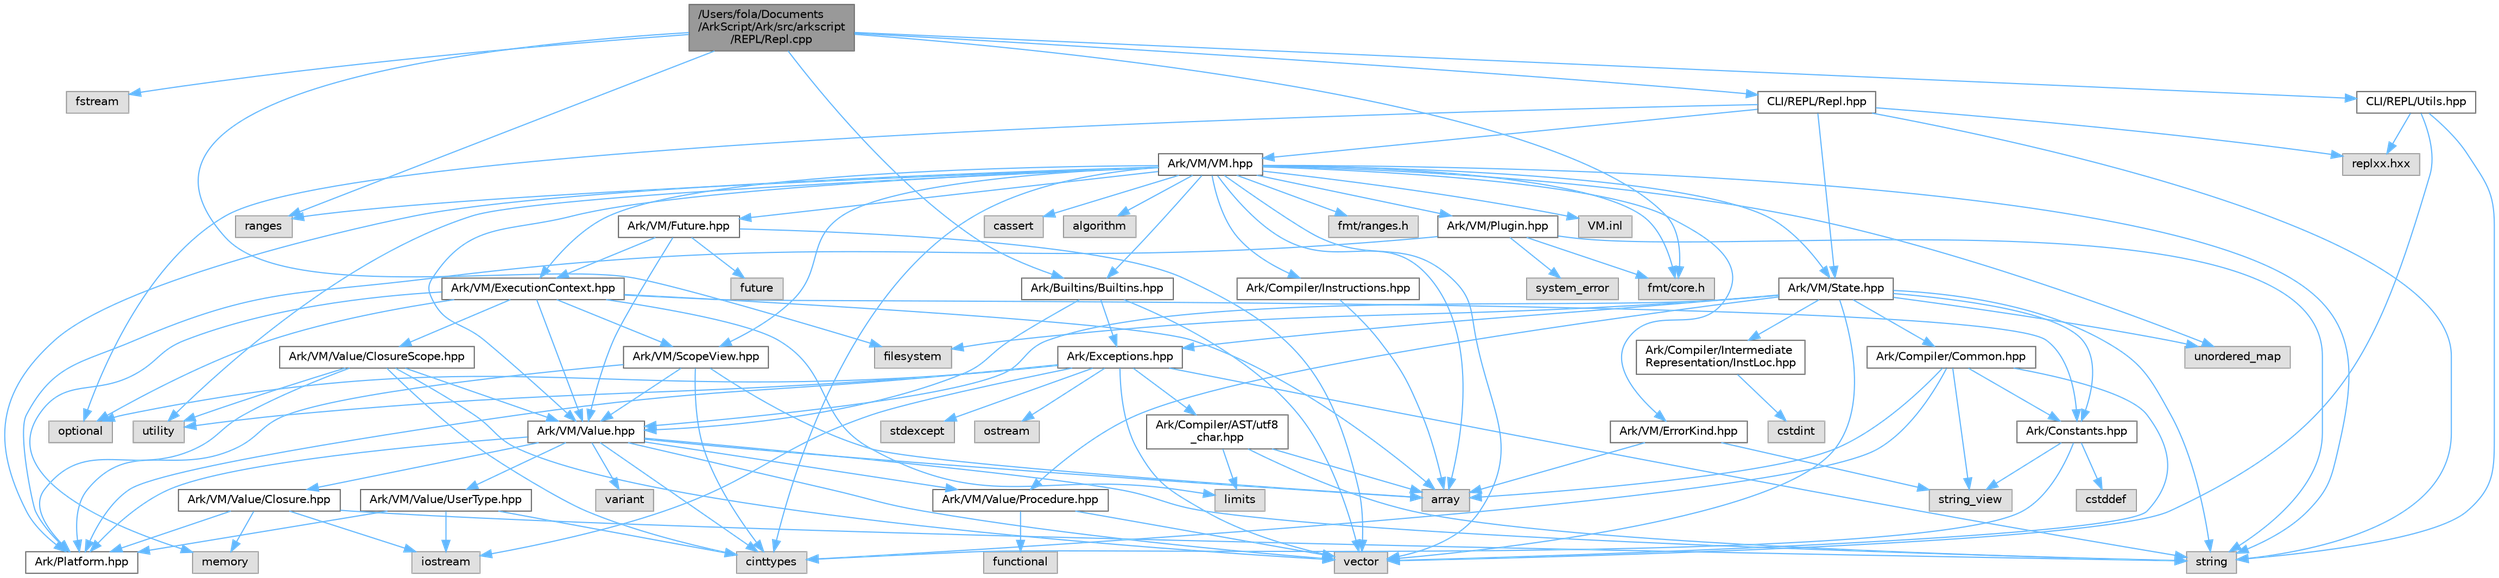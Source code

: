 digraph "/Users/fola/Documents/ArkScript/Ark/src/arkscript/REPL/Repl.cpp"
{
 // INTERACTIVE_SVG=YES
 // LATEX_PDF_SIZE
  bgcolor="transparent";
  edge [fontname=Helvetica,fontsize=10,labelfontname=Helvetica,labelfontsize=10];
  node [fontname=Helvetica,fontsize=10,shape=box,height=0.2,width=0.4];
  Node1 [id="Node000001",label="/Users/fola/Documents\l/ArkScript/Ark/src/arkscript\l/REPL/Repl.cpp",height=0.2,width=0.4,color="gray40", fillcolor="grey60", style="filled", fontcolor="black",tooltip=" "];
  Node1 -> Node2 [id="edge1_Node000001_Node000002",color="steelblue1",style="solid",tooltip=" "];
  Node2 [id="Node000002",label="fstream",height=0.2,width=0.4,color="grey60", fillcolor="#E0E0E0", style="filled",tooltip=" "];
  Node1 -> Node3 [id="edge2_Node000001_Node000003",color="steelblue1",style="solid",tooltip=" "];
  Node3 [id="Node000003",label="filesystem",height=0.2,width=0.4,color="grey60", fillcolor="#E0E0E0", style="filled",tooltip=" "];
  Node1 -> Node4 [id="edge3_Node000001_Node000004",color="steelblue1",style="solid",tooltip=" "];
  Node4 [id="Node000004",label="fmt/core.h",height=0.2,width=0.4,color="grey60", fillcolor="#E0E0E0", style="filled",tooltip=" "];
  Node1 -> Node5 [id="edge4_Node000001_Node000005",color="steelblue1",style="solid",tooltip=" "];
  Node5 [id="Node000005",label="ranges",height=0.2,width=0.4,color="grey60", fillcolor="#E0E0E0", style="filled",tooltip=" "];
  Node1 -> Node6 [id="edge5_Node000001_Node000006",color="steelblue1",style="solid",tooltip=" "];
  Node6 [id="Node000006",label="Ark/Builtins/Builtins.hpp",height=0.2,width=0.4,color="grey40", fillcolor="white", style="filled",URL="$da/d84/Builtins_8hpp.html",tooltip="Host the declaration of all the ArkScript builtins."];
  Node6 -> Node7 [id="edge6_Node000006_Node000007",color="steelblue1",style="solid",tooltip=" "];
  Node7 [id="Node000007",label="vector",height=0.2,width=0.4,color="grey60", fillcolor="#E0E0E0", style="filled",tooltip=" "];
  Node6 -> Node8 [id="edge7_Node000006_Node000008",color="steelblue1",style="solid",tooltip=" "];
  Node8 [id="Node000008",label="Ark/VM/Value.hpp",height=0.2,width=0.4,color="grey40", fillcolor="white", style="filled",URL="$de/dfd/Value_8hpp.html",tooltip="Default value type handled by the virtual machine."];
  Node8 -> Node7 [id="edge8_Node000008_Node000007",color="steelblue1",style="solid",tooltip=" "];
  Node8 -> Node9 [id="edge9_Node000008_Node000009",color="steelblue1",style="solid",tooltip=" "];
  Node9 [id="Node000009",label="variant",height=0.2,width=0.4,color="grey60", fillcolor="#E0E0E0", style="filled",tooltip=" "];
  Node8 -> Node10 [id="edge10_Node000008_Node000010",color="steelblue1",style="solid",tooltip=" "];
  Node10 [id="Node000010",label="string",height=0.2,width=0.4,color="grey60", fillcolor="#E0E0E0", style="filled",tooltip=" "];
  Node8 -> Node11 [id="edge11_Node000008_Node000011",color="steelblue1",style="solid",tooltip=" "];
  Node11 [id="Node000011",label="cinttypes",height=0.2,width=0.4,color="grey60", fillcolor="#E0E0E0", style="filled",tooltip=" "];
  Node8 -> Node12 [id="edge12_Node000008_Node000012",color="steelblue1",style="solid",tooltip=" "];
  Node12 [id="Node000012",label="array",height=0.2,width=0.4,color="grey60", fillcolor="#E0E0E0", style="filled",tooltip=" "];
  Node8 -> Node13 [id="edge13_Node000008_Node000013",color="steelblue1",style="solid",tooltip=" "];
  Node13 [id="Node000013",label="Ark/VM/Value/Closure.hpp",height=0.2,width=0.4,color="grey40", fillcolor="white", style="filled",URL="$dc/dd5/Closure_8hpp.html",tooltip="Subtype of the value type, handling closures."];
  Node13 -> Node14 [id="edge14_Node000013_Node000014",color="steelblue1",style="solid",tooltip=" "];
  Node14 [id="Node000014",label="memory",height=0.2,width=0.4,color="grey60", fillcolor="#E0E0E0", style="filled",tooltip=" "];
  Node13 -> Node15 [id="edge15_Node000013_Node000015",color="steelblue1",style="solid",tooltip=" "];
  Node15 [id="Node000015",label="iostream",height=0.2,width=0.4,color="grey60", fillcolor="#E0E0E0", style="filled",tooltip=" "];
  Node13 -> Node10 [id="edge16_Node000013_Node000010",color="steelblue1",style="solid",tooltip=" "];
  Node13 -> Node16 [id="edge17_Node000013_Node000016",color="steelblue1",style="solid",tooltip=" "];
  Node16 [id="Node000016",label="Ark/Platform.hpp",height=0.2,width=0.4,color="grey40", fillcolor="white", style="filled",URL="$d5/d40/Platform_8hpp.html",tooltip="ArkScript configuration macros."];
  Node8 -> Node17 [id="edge18_Node000008_Node000017",color="steelblue1",style="solid",tooltip=" "];
  Node17 [id="Node000017",label="Ark/VM/Value/UserType.hpp",height=0.2,width=0.4,color="grey40", fillcolor="white", style="filled",URL="$dc/d3d/UserType_8hpp.html",tooltip="Subtype of the value, capable of handling any C++ type."];
  Node17 -> Node15 [id="edge19_Node000017_Node000015",color="steelblue1",style="solid",tooltip=" "];
  Node17 -> Node11 [id="edge20_Node000017_Node000011",color="steelblue1",style="solid",tooltip=" "];
  Node17 -> Node16 [id="edge21_Node000017_Node000016",color="steelblue1",style="solid",tooltip=" "];
  Node8 -> Node18 [id="edge22_Node000008_Node000018",color="steelblue1",style="solid",tooltip=" "];
  Node18 [id="Node000018",label="Ark/VM/Value/Procedure.hpp",height=0.2,width=0.4,color="grey40", fillcolor="white", style="filled",URL="$da/dcf/Procedure_8hpp.html",tooltip="Wrapper object for user-defined functions."];
  Node18 -> Node19 [id="edge23_Node000018_Node000019",color="steelblue1",style="solid",tooltip=" "];
  Node19 [id="Node000019",label="functional",height=0.2,width=0.4,color="grey60", fillcolor="#E0E0E0", style="filled",tooltip=" "];
  Node18 -> Node7 [id="edge24_Node000018_Node000007",color="steelblue1",style="solid",tooltip=" "];
  Node8 -> Node16 [id="edge25_Node000008_Node000016",color="steelblue1",style="solid",tooltip=" "];
  Node6 -> Node20 [id="edge26_Node000006_Node000020",color="steelblue1",style="solid",tooltip=" "];
  Node20 [id="Node000020",label="Ark/Exceptions.hpp",height=0.2,width=0.4,color="grey40", fillcolor="white", style="filled",URL="$d2/de9/Exceptions_8hpp.html",tooltip="ArkScript homemade exceptions."];
  Node20 -> Node10 [id="edge27_Node000020_Node000010",color="steelblue1",style="solid",tooltip=" "];
  Node20 -> Node21 [id="edge28_Node000020_Node000021",color="steelblue1",style="solid",tooltip=" "];
  Node21 [id="Node000021",label="utility",height=0.2,width=0.4,color="grey60", fillcolor="#E0E0E0", style="filled",tooltip=" "];
  Node20 -> Node7 [id="edge29_Node000020_Node000007",color="steelblue1",style="solid",tooltip=" "];
  Node20 -> Node22 [id="edge30_Node000020_Node000022",color="steelblue1",style="solid",tooltip=" "];
  Node22 [id="Node000022",label="stdexcept",height=0.2,width=0.4,color="grey60", fillcolor="#E0E0E0", style="filled",tooltip=" "];
  Node20 -> Node23 [id="edge31_Node000020_Node000023",color="steelblue1",style="solid",tooltip=" "];
  Node23 [id="Node000023",label="optional",height=0.2,width=0.4,color="grey60", fillcolor="#E0E0E0", style="filled",tooltip=" "];
  Node20 -> Node24 [id="edge32_Node000020_Node000024",color="steelblue1",style="solid",tooltip=" "];
  Node24 [id="Node000024",label="ostream",height=0.2,width=0.4,color="grey60", fillcolor="#E0E0E0", style="filled",tooltip=" "];
  Node20 -> Node15 [id="edge33_Node000020_Node000015",color="steelblue1",style="solid",tooltip=" "];
  Node20 -> Node25 [id="edge34_Node000020_Node000025",color="steelblue1",style="solid",tooltip=" "];
  Node25 [id="Node000025",label="Ark/Compiler/AST/utf8\l_char.hpp",height=0.2,width=0.4,color="grey40", fillcolor="white", style="filled",URL="$db/d4e/utf8__char_8hpp.html",tooltip=" "];
  Node25 -> Node12 [id="edge35_Node000025_Node000012",color="steelblue1",style="solid",tooltip=" "];
  Node25 -> Node10 [id="edge36_Node000025_Node000010",color="steelblue1",style="solid",tooltip=" "];
  Node25 -> Node26 [id="edge37_Node000025_Node000026",color="steelblue1",style="solid",tooltip=" "];
  Node26 [id="Node000026",label="limits",height=0.2,width=0.4,color="grey60", fillcolor="#E0E0E0", style="filled",tooltip=" "];
  Node20 -> Node16 [id="edge38_Node000020_Node000016",color="steelblue1",style="solid",tooltip=" "];
  Node1 -> Node27 [id="edge39_Node000001_Node000027",color="steelblue1",style="solid",tooltip=" "];
  Node27 [id="Node000027",label="CLI/REPL/Repl.hpp",height=0.2,width=0.4,color="grey40", fillcolor="white", style="filled",URL="$d5/da5/Repl_8hpp.html",tooltip="ArkScript REPL - Read Eval Print Loop."];
  Node27 -> Node10 [id="edge40_Node000027_Node000010",color="steelblue1",style="solid",tooltip=" "];
  Node27 -> Node23 [id="edge41_Node000027_Node000023",color="steelblue1",style="solid",tooltip=" "];
  Node27 -> Node28 [id="edge42_Node000027_Node000028",color="steelblue1",style="solid",tooltip=" "];
  Node28 [id="Node000028",label="Ark/VM/VM.hpp",height=0.2,width=0.4,color="grey40", fillcolor="white", style="filled",URL="$d1/d91/VM_8hpp.html",tooltip="The ArkScript virtual machine."];
  Node28 -> Node12 [id="edge43_Node000028_Node000012",color="steelblue1",style="solid",tooltip=" "];
  Node28 -> Node7 [id="edge44_Node000028_Node000007",color="steelblue1",style="solid",tooltip=" "];
  Node28 -> Node10 [id="edge45_Node000028_Node000010",color="steelblue1",style="solid",tooltip=" "];
  Node28 -> Node5 [id="edge46_Node000028_Node000005",color="steelblue1",style="solid",tooltip=" "];
  Node28 -> Node29 [id="edge47_Node000028_Node000029",color="steelblue1",style="solid",tooltip=" "];
  Node29 [id="Node000029",label="cassert",height=0.2,width=0.4,color="grey60", fillcolor="#E0E0E0", style="filled",tooltip=" "];
  Node28 -> Node21 [id="edge48_Node000028_Node000021",color="steelblue1",style="solid",tooltip=" "];
  Node28 -> Node11 [id="edge49_Node000028_Node000011",color="steelblue1",style="solid",tooltip=" "];
  Node28 -> Node30 [id="edge50_Node000028_Node000030",color="steelblue1",style="solid",tooltip=" "];
  Node30 [id="Node000030",label="unordered_map",height=0.2,width=0.4,color="grey60", fillcolor="#E0E0E0", style="filled",tooltip=" "];
  Node28 -> Node31 [id="edge51_Node000028_Node000031",color="steelblue1",style="solid",tooltip=" "];
  Node31 [id="Node000031",label="algorithm",height=0.2,width=0.4,color="grey60", fillcolor="#E0E0E0", style="filled",tooltip=" "];
  Node28 -> Node4 [id="edge52_Node000028_Node000004",color="steelblue1",style="solid",tooltip=" "];
  Node28 -> Node32 [id="edge53_Node000028_Node000032",color="steelblue1",style="solid",tooltip=" "];
  Node32 [id="Node000032",label="fmt/ranges.h",height=0.2,width=0.4,color="grey60", fillcolor="#E0E0E0", style="filled",tooltip=" "];
  Node28 -> Node33 [id="edge54_Node000028_Node000033",color="steelblue1",style="solid",tooltip=" "];
  Node33 [id="Node000033",label="Ark/Compiler/Instructions.hpp",height=0.2,width=0.4,color="grey40", fillcolor="white", style="filled",URL="$d8/daa/Instructions_8hpp.html",tooltip="The different instructions used by the compiler and virtual machine."];
  Node33 -> Node12 [id="edge55_Node000033_Node000012",color="steelblue1",style="solid",tooltip=" "];
  Node28 -> Node8 [id="edge56_Node000028_Node000008",color="steelblue1",style="solid",tooltip=" "];
  Node28 -> Node34 [id="edge57_Node000028_Node000034",color="steelblue1",style="solid",tooltip=" "];
  Node34 [id="Node000034",label="Ark/VM/State.hpp",height=0.2,width=0.4,color="grey40", fillcolor="white", style="filled",URL="$d0/db5/State_8hpp.html",tooltip="State used by the virtual machine: it loads the bytecode, can compile it if needed,..."];
  Node34 -> Node10 [id="edge58_Node000034_Node000010",color="steelblue1",style="solid",tooltip=" "];
  Node34 -> Node7 [id="edge59_Node000034_Node000007",color="steelblue1",style="solid",tooltip=" "];
  Node34 -> Node30 [id="edge60_Node000034_Node000030",color="steelblue1",style="solid",tooltip=" "];
  Node34 -> Node3 [id="edge61_Node000034_Node000003",color="steelblue1",style="solid",tooltip=" "];
  Node34 -> Node35 [id="edge62_Node000034_Node000035",color="steelblue1",style="solid",tooltip=" "];
  Node35 [id="Node000035",label="Ark/Constants.hpp",height=0.2,width=0.4,color="grey40", fillcolor="white", style="filled",URL="$d6/de9/Constants_8hpp.html",tooltip="Constants used by ArkScript."];
  Node35 -> Node36 [id="edge63_Node000035_Node000036",color="steelblue1",style="solid",tooltip=" "];
  Node36 [id="Node000036",label="string_view",height=0.2,width=0.4,color="grey60", fillcolor="#E0E0E0", style="filled",tooltip=" "];
  Node35 -> Node11 [id="edge64_Node000035_Node000011",color="steelblue1",style="solid",tooltip=" "];
  Node35 -> Node37 [id="edge65_Node000035_Node000037",color="steelblue1",style="solid",tooltip=" "];
  Node37 [id="Node000037",label="cstddef",height=0.2,width=0.4,color="grey60", fillcolor="#E0E0E0", style="filled",tooltip=" "];
  Node34 -> Node8 [id="edge66_Node000034_Node000008",color="steelblue1",style="solid",tooltip=" "];
  Node34 -> Node18 [id="edge67_Node000034_Node000018",color="steelblue1",style="solid",tooltip=" "];
  Node34 -> Node38 [id="edge68_Node000034_Node000038",color="steelblue1",style="solid",tooltip=" "];
  Node38 [id="Node000038",label="Ark/Compiler/Common.hpp",height=0.2,width=0.4,color="grey40", fillcolor="white", style="filled",URL="$d8/ddd/Common_8hpp.html",tooltip="Common code for the compiler."];
  Node38 -> Node12 [id="edge69_Node000038_Node000012",color="steelblue1",style="solid",tooltip=" "];
  Node38 -> Node36 [id="edge70_Node000038_Node000036",color="steelblue1",style="solid",tooltip=" "];
  Node38 -> Node7 [id="edge71_Node000038_Node000007",color="steelblue1",style="solid",tooltip=" "];
  Node38 -> Node11 [id="edge72_Node000038_Node000011",color="steelblue1",style="solid",tooltip=" "];
  Node38 -> Node35 [id="edge73_Node000038_Node000035",color="steelblue1",style="solid",tooltip=" "];
  Node34 -> Node20 [id="edge74_Node000034_Node000020",color="steelblue1",style="solid",tooltip=" "];
  Node34 -> Node39 [id="edge75_Node000034_Node000039",color="steelblue1",style="solid",tooltip=" "];
  Node39 [id="Node000039",label="Ark/Compiler/Intermediate\lRepresentation/InstLoc.hpp",height=0.2,width=0.4,color="grey40", fillcolor="white", style="filled",URL="$d5/d3a/InstLoc_8hpp.html",tooltip=" "];
  Node39 -> Node40 [id="edge76_Node000039_Node000040",color="steelblue1",style="solid",tooltip=" "];
  Node40 [id="Node000040",label="cstdint",height=0.2,width=0.4,color="grey60", fillcolor="#E0E0E0", style="filled",tooltip=" "];
  Node28 -> Node41 [id="edge77_Node000028_Node000041",color="steelblue1",style="solid",tooltip=" "];
  Node41 [id="Node000041",label="Ark/VM/ScopeView.hpp",height=0.2,width=0.4,color="grey40", fillcolor="white", style="filled",URL="$d8/d45/ScopeView_8hpp.html",tooltip=" "];
  Node41 -> Node12 [id="edge78_Node000041_Node000012",color="steelblue1",style="solid",tooltip=" "];
  Node41 -> Node11 [id="edge79_Node000041_Node000011",color="steelblue1",style="solid",tooltip=" "];
  Node41 -> Node16 [id="edge80_Node000041_Node000016",color="steelblue1",style="solid",tooltip=" "];
  Node41 -> Node8 [id="edge81_Node000041_Node000008",color="steelblue1",style="solid",tooltip=" "];
  Node28 -> Node42 [id="edge82_Node000028_Node000042",color="steelblue1",style="solid",tooltip=" "];
  Node42 [id="Node000042",label="Ark/VM/ErrorKind.hpp",height=0.2,width=0.4,color="grey40", fillcolor="white", style="filled",URL="$de/df9/ErrorKind_8hpp.html",tooltip=" "];
  Node42 -> Node12 [id="edge83_Node000042_Node000012",color="steelblue1",style="solid",tooltip=" "];
  Node42 -> Node36 [id="edge84_Node000042_Node000036",color="steelblue1",style="solid",tooltip=" "];
  Node28 -> Node43 [id="edge85_Node000028_Node000043",color="steelblue1",style="solid",tooltip=" "];
  Node43 [id="Node000043",label="Ark/VM/ExecutionContext.hpp",height=0.2,width=0.4,color="grey40", fillcolor="white", style="filled",URL="$db/df6/ExecutionContext_8hpp.html",tooltip="Keeping track of the internal data needed by the VM."];
  Node43 -> Node12 [id="edge86_Node000043_Node000012",color="steelblue1",style="solid",tooltip=" "];
  Node43 -> Node26 [id="edge87_Node000043_Node000026",color="steelblue1",style="solid",tooltip=" "];
  Node43 -> Node14 [id="edge88_Node000043_Node000014",color="steelblue1",style="solid",tooltip=" "];
  Node43 -> Node23 [id="edge89_Node000043_Node000023",color="steelblue1",style="solid",tooltip=" "];
  Node43 -> Node35 [id="edge90_Node000043_Node000035",color="steelblue1",style="solid",tooltip=" "];
  Node43 -> Node8 [id="edge91_Node000043_Node000008",color="steelblue1",style="solid",tooltip=" "];
  Node43 -> Node41 [id="edge92_Node000043_Node000041",color="steelblue1",style="solid",tooltip=" "];
  Node43 -> Node44 [id="edge93_Node000043_Node000044",color="steelblue1",style="solid",tooltip=" "];
  Node44 [id="Node000044",label="Ark/VM/Value/ClosureScope.hpp",height=0.2,width=0.4,color="grey40", fillcolor="white", style="filled",URL="$d1/d71/ClosureScope_8hpp.html",tooltip="Subtype of the value type, handling closures."];
  Node44 -> Node7 [id="edge94_Node000044_Node000007",color="steelblue1",style="solid",tooltip=" "];
  Node44 -> Node21 [id="edge95_Node000044_Node000021",color="steelblue1",style="solid",tooltip=" "];
  Node44 -> Node11 [id="edge96_Node000044_Node000011",color="steelblue1",style="solid",tooltip=" "];
  Node44 -> Node16 [id="edge97_Node000044_Node000016",color="steelblue1",style="solid",tooltip=" "];
  Node44 -> Node8 [id="edge98_Node000044_Node000008",color="steelblue1",style="solid",tooltip=" "];
  Node28 -> Node6 [id="edge99_Node000028_Node000006",color="steelblue1",style="solid",tooltip=" "];
  Node28 -> Node16 [id="edge100_Node000028_Node000016",color="steelblue1",style="solid",tooltip=" "];
  Node28 -> Node45 [id="edge101_Node000028_Node000045",color="steelblue1",style="solid",tooltip=" "];
  Node45 [id="Node000045",label="Ark/VM/Plugin.hpp",height=0.2,width=0.4,color="grey40", fillcolor="white", style="filled",URL="$db/d0e/Plugin_8hpp.html",tooltip="Loads .dll/.so/.dynlib files."];
  Node45 -> Node16 [id="edge102_Node000045_Node000016",color="steelblue1",style="solid",tooltip=" "];
  Node45 -> Node10 [id="edge103_Node000045_Node000010",color="steelblue1",style="solid",tooltip=" "];
  Node45 -> Node46 [id="edge104_Node000045_Node000046",color="steelblue1",style="solid",tooltip=" "];
  Node46 [id="Node000046",label="system_error",height=0.2,width=0.4,color="grey60", fillcolor="#E0E0E0", style="filled",tooltip=" "];
  Node45 -> Node4 [id="edge105_Node000045_Node000004",color="steelblue1",style="solid",tooltip=" "];
  Node28 -> Node47 [id="edge106_Node000028_Node000047",color="steelblue1",style="solid",tooltip=" "];
  Node47 [id="Node000047",label="Ark/VM/Future.hpp",height=0.2,width=0.4,color="grey40", fillcolor="white", style="filled",URL="$d0/dda/Future_8hpp.html",tooltip="Internal object to resolve asynchronously a function call in ArkScript."];
  Node47 -> Node48 [id="edge107_Node000047_Node000048",color="steelblue1",style="solid",tooltip=" "];
  Node48 [id="Node000048",label="future",height=0.2,width=0.4,color="grey60", fillcolor="#E0E0E0", style="filled",tooltip=" "];
  Node47 -> Node7 [id="edge108_Node000047_Node000007",color="steelblue1",style="solid",tooltip=" "];
  Node47 -> Node8 [id="edge109_Node000047_Node000008",color="steelblue1",style="solid",tooltip=" "];
  Node47 -> Node43 [id="edge110_Node000047_Node000043",color="steelblue1",style="solid",tooltip=" "];
  Node28 -> Node49 [id="edge111_Node000028_Node000049",color="steelblue1",style="solid",tooltip=" "];
  Node49 [id="Node000049",label="VM.inl",height=0.2,width=0.4,color="grey60", fillcolor="#E0E0E0", style="filled",tooltip=" "];
  Node27 -> Node34 [id="edge112_Node000027_Node000034",color="steelblue1",style="solid",tooltip=" "];
  Node27 -> Node50 [id="edge113_Node000027_Node000050",color="steelblue1",style="solid",tooltip=" "];
  Node50 [id="Node000050",label="replxx.hxx",height=0.2,width=0.4,color="grey60", fillcolor="#E0E0E0", style="filled",tooltip=" "];
  Node1 -> Node51 [id="edge114_Node000001_Node000051",color="steelblue1",style="solid",tooltip=" "];
  Node51 [id="Node000051",label="CLI/REPL/Utils.hpp",height=0.2,width=0.4,color="grey40", fillcolor="white", style="filled",URL="$df/d85/CLI_2REPL_2Utils_8hpp.html",tooltip="replxx utilities"];
  Node51 -> Node7 [id="edge115_Node000051_Node000007",color="steelblue1",style="solid",tooltip=" "];
  Node51 -> Node10 [id="edge116_Node000051_Node000010",color="steelblue1",style="solid",tooltip=" "];
  Node51 -> Node50 [id="edge117_Node000051_Node000050",color="steelblue1",style="solid",tooltip=" "];
}
